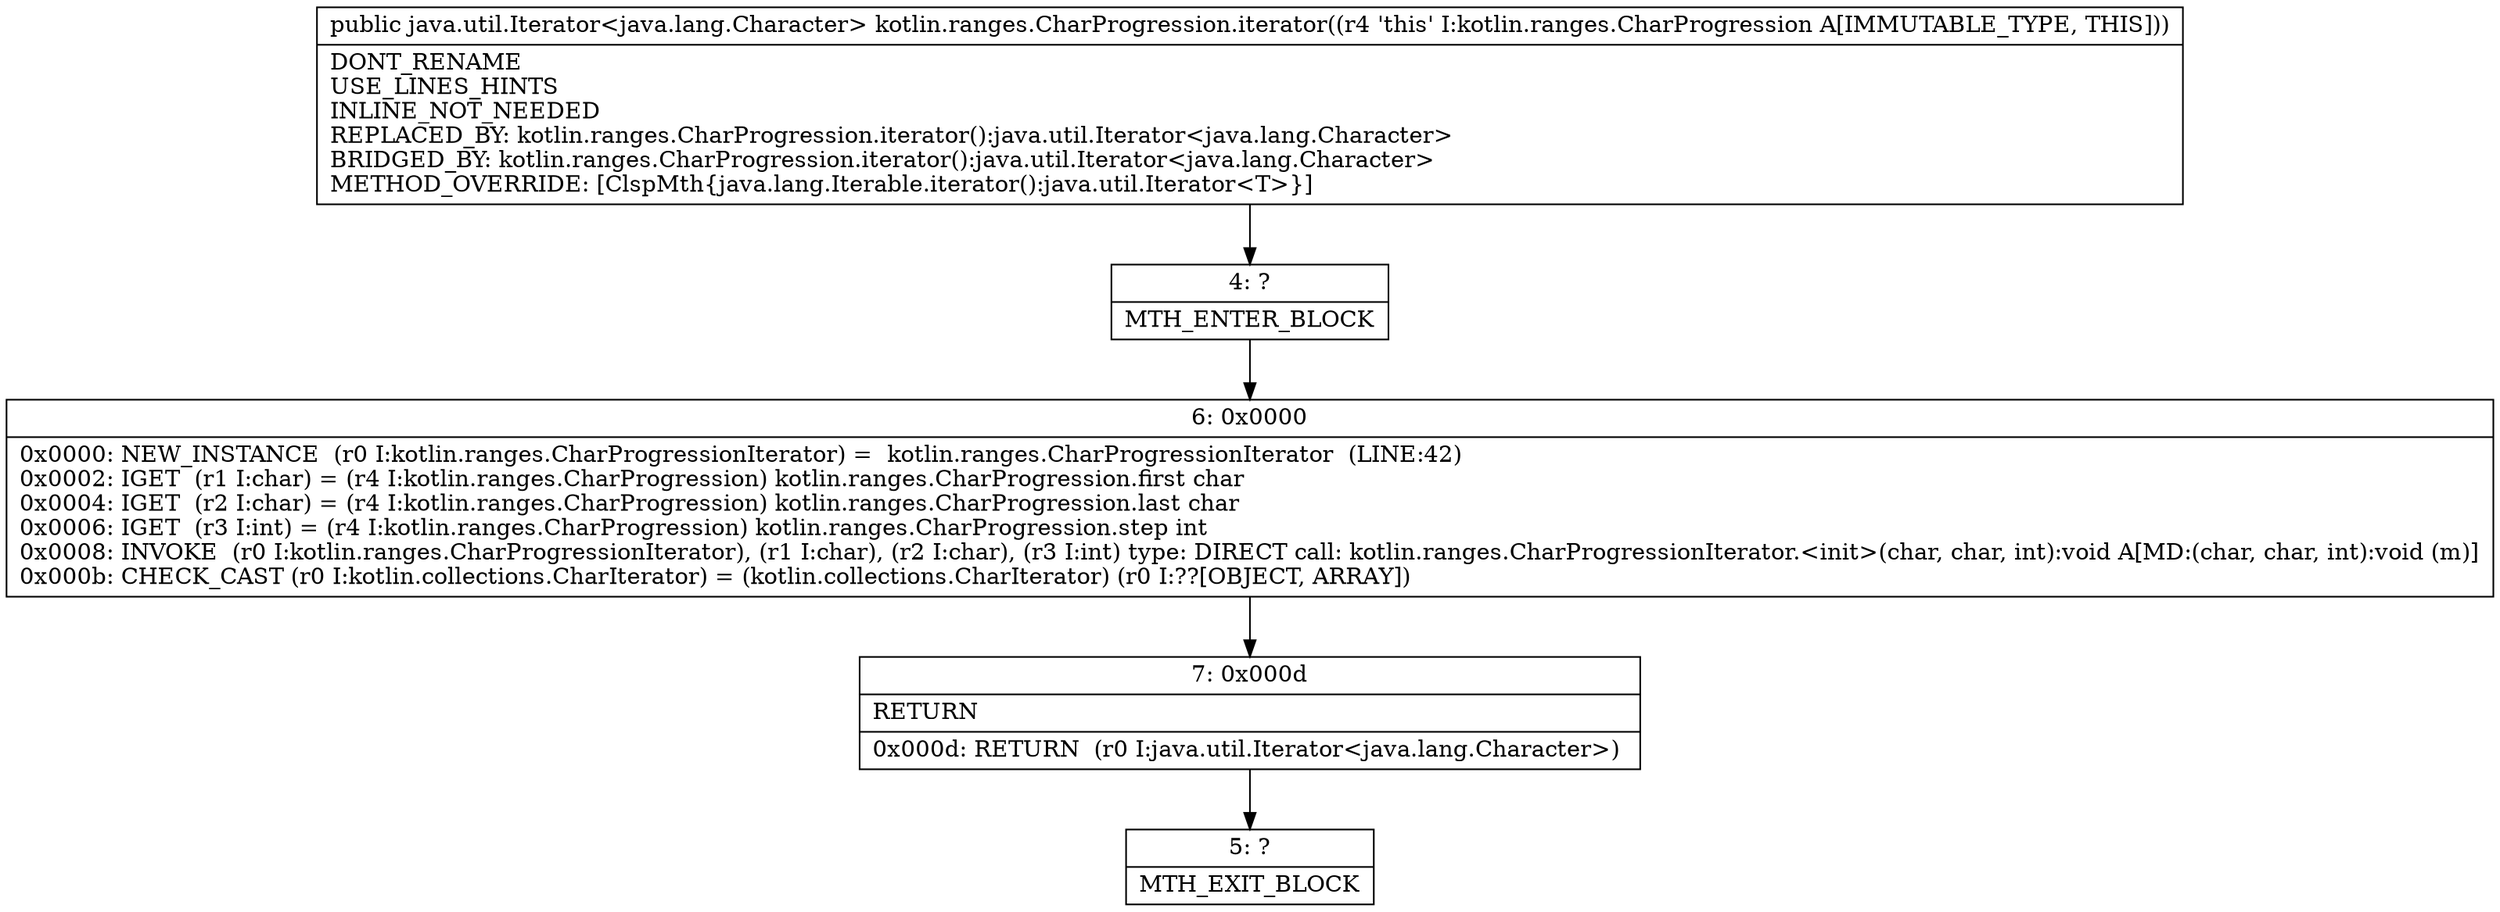 digraph "CFG forkotlin.ranges.CharProgression.iterator()Lkotlin\/collections\/CharIterator;" {
Node_4 [shape=record,label="{4\:\ ?|MTH_ENTER_BLOCK\l}"];
Node_6 [shape=record,label="{6\:\ 0x0000|0x0000: NEW_INSTANCE  (r0 I:kotlin.ranges.CharProgressionIterator) =  kotlin.ranges.CharProgressionIterator  (LINE:42)\l0x0002: IGET  (r1 I:char) = (r4 I:kotlin.ranges.CharProgression) kotlin.ranges.CharProgression.first char \l0x0004: IGET  (r2 I:char) = (r4 I:kotlin.ranges.CharProgression) kotlin.ranges.CharProgression.last char \l0x0006: IGET  (r3 I:int) = (r4 I:kotlin.ranges.CharProgression) kotlin.ranges.CharProgression.step int \l0x0008: INVOKE  (r0 I:kotlin.ranges.CharProgressionIterator), (r1 I:char), (r2 I:char), (r3 I:int) type: DIRECT call: kotlin.ranges.CharProgressionIterator.\<init\>(char, char, int):void A[MD:(char, char, int):void (m)]\l0x000b: CHECK_CAST (r0 I:kotlin.collections.CharIterator) = (kotlin.collections.CharIterator) (r0 I:??[OBJECT, ARRAY]) \l}"];
Node_7 [shape=record,label="{7\:\ 0x000d|RETURN\l|0x000d: RETURN  (r0 I:java.util.Iterator\<java.lang.Character\>) \l}"];
Node_5 [shape=record,label="{5\:\ ?|MTH_EXIT_BLOCK\l}"];
MethodNode[shape=record,label="{public java.util.Iterator\<java.lang.Character\> kotlin.ranges.CharProgression.iterator((r4 'this' I:kotlin.ranges.CharProgression A[IMMUTABLE_TYPE, THIS]))  | DONT_RENAME\lUSE_LINES_HINTS\lINLINE_NOT_NEEDED\lREPLACED_BY: kotlin.ranges.CharProgression.iterator():java.util.Iterator\<java.lang.Character\>\lBRIDGED_BY: kotlin.ranges.CharProgression.iterator():java.util.Iterator\<java.lang.Character\>\lMETHOD_OVERRIDE: [ClspMth\{java.lang.Iterable.iterator():java.util.Iterator\<T\>\}]\l}"];
MethodNode -> Node_4;Node_4 -> Node_6;
Node_6 -> Node_7;
Node_7 -> Node_5;
}

